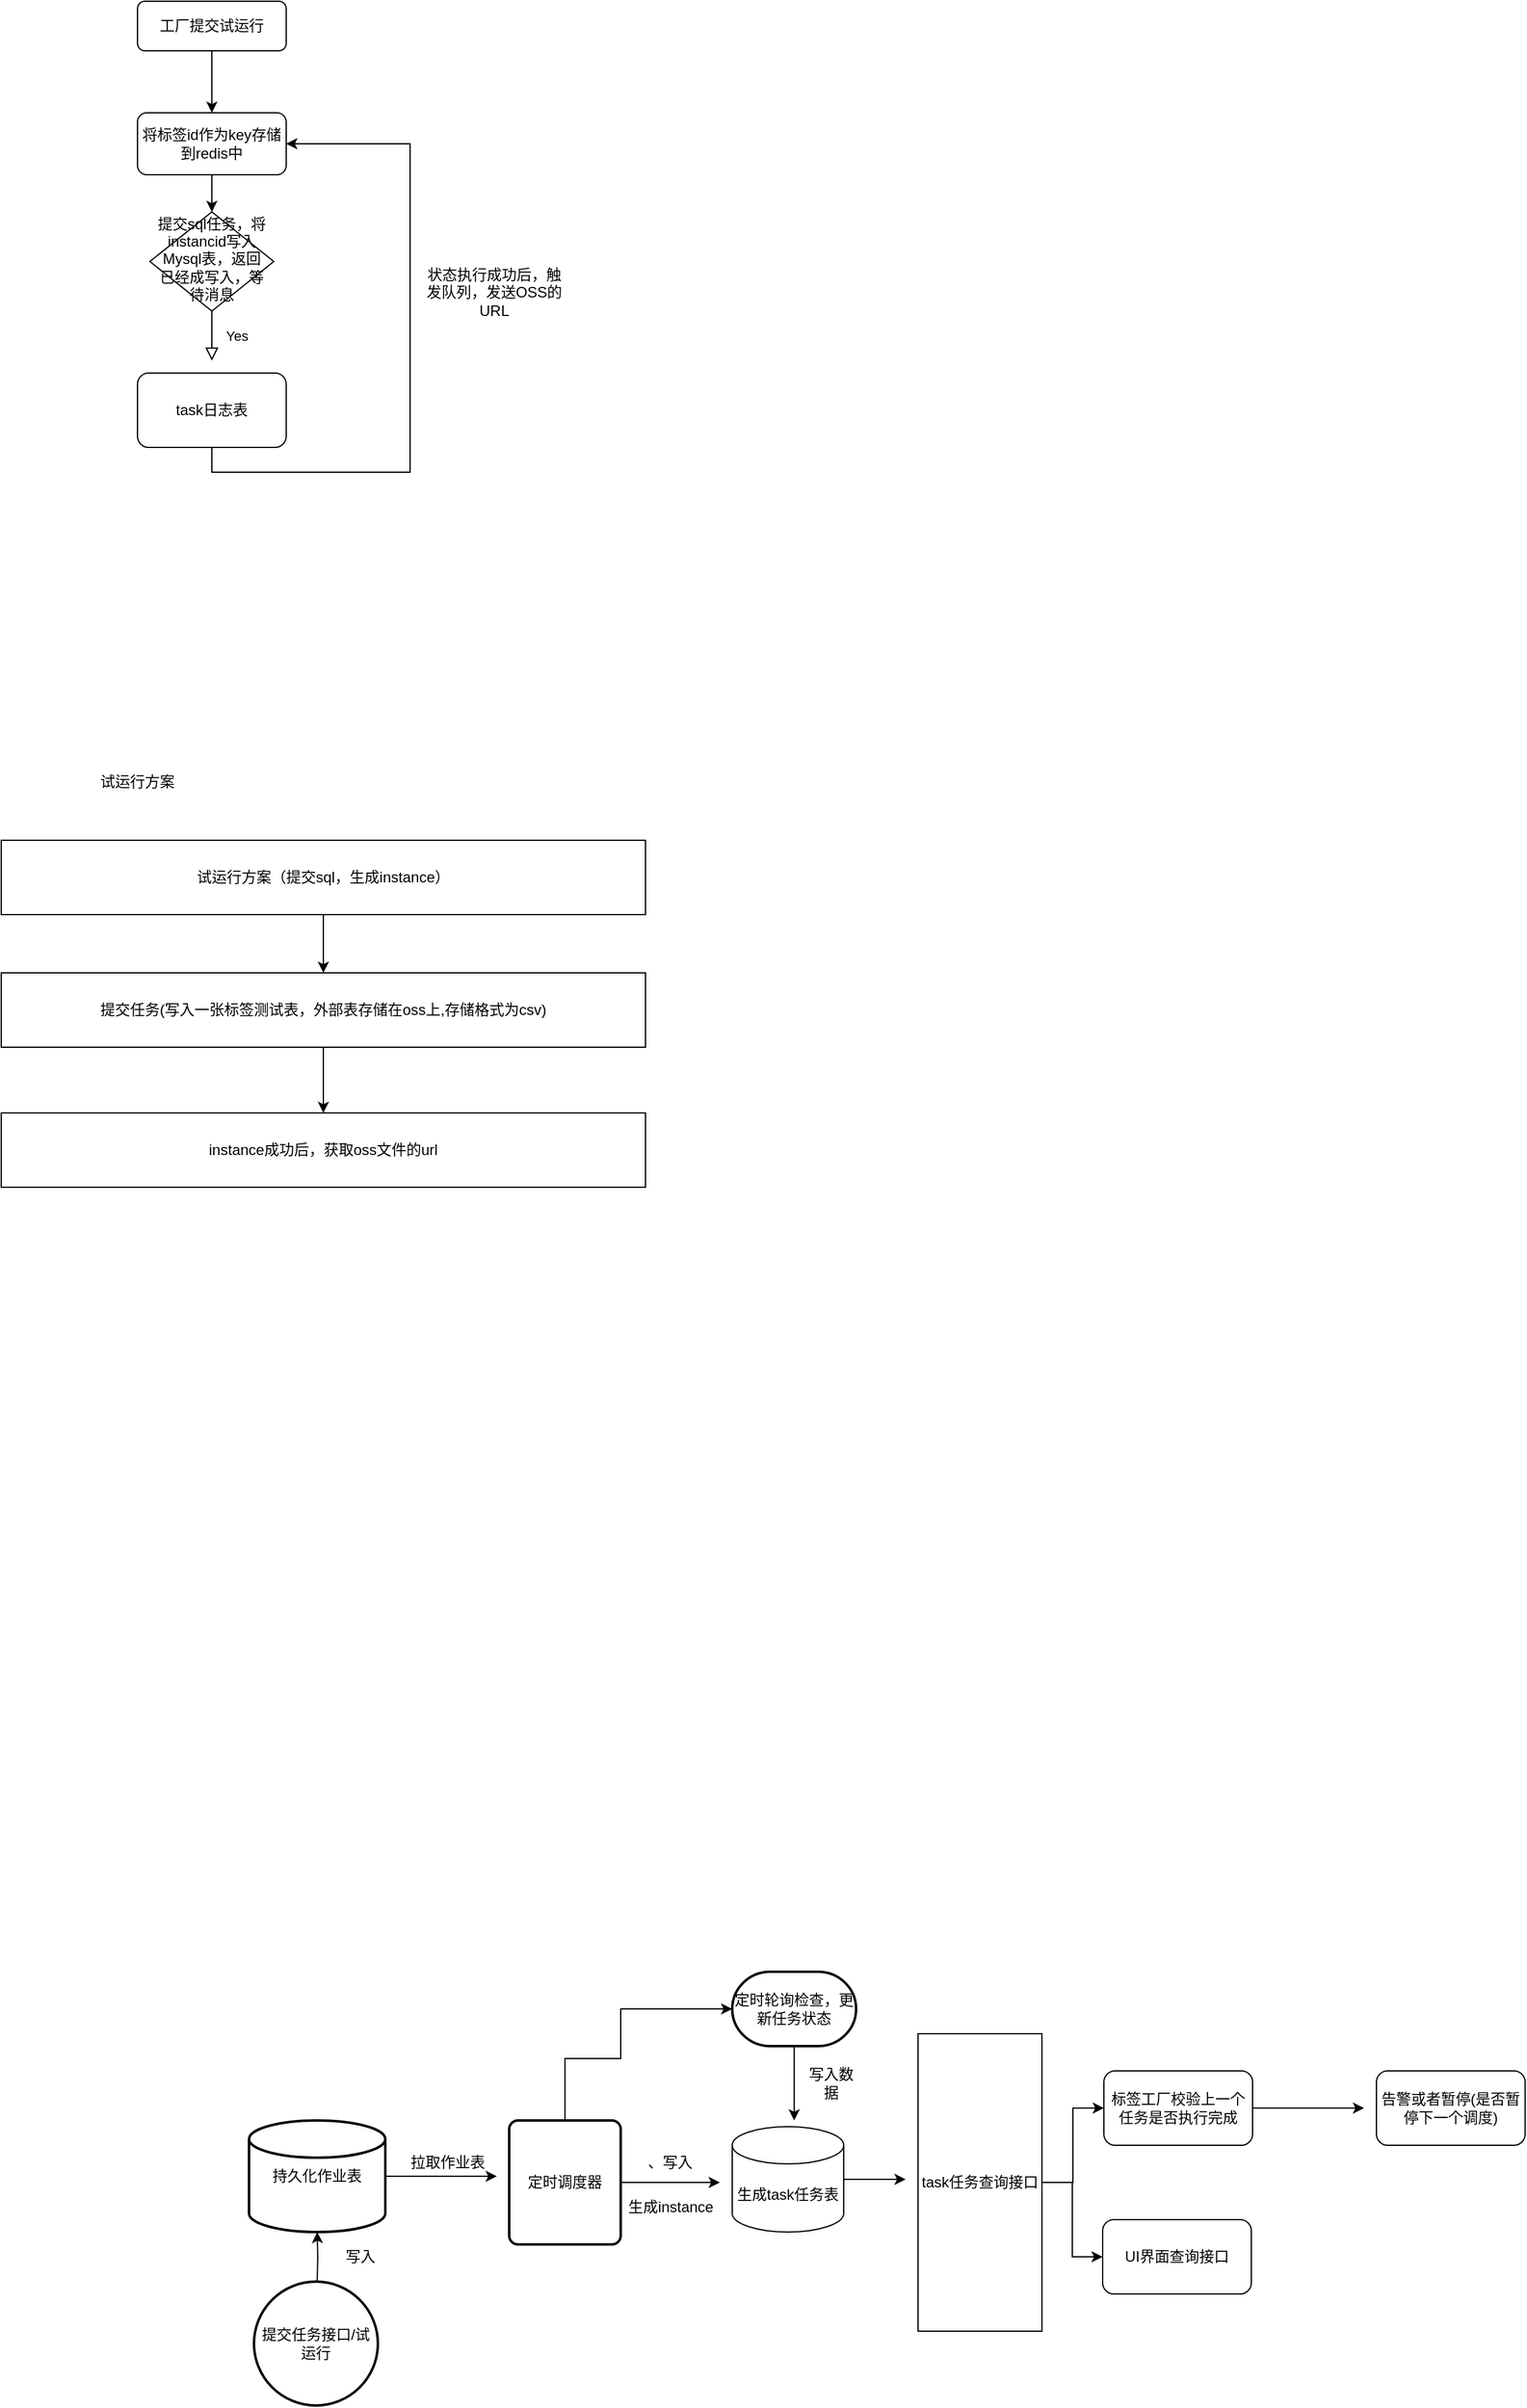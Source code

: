 <mxfile version="14.8.4" type="github">
  <diagram id="C5RBs43oDa-KdzZeNtuy" name="Page-1">
    <mxGraphModel dx="1800" dy="835" grid="1" gridSize="10" guides="1" tooltips="1" connect="1" arrows="1" fold="1" page="1" pageScale="1" pageWidth="827" pageHeight="1169" math="0" shadow="0">
      <root>
        <mxCell id="WIyWlLk6GJQsqaUBKTNV-0" />
        <mxCell id="WIyWlLk6GJQsqaUBKTNV-1" parent="WIyWlLk6GJQsqaUBKTNV-0" />
        <mxCell id="Pl5CHJV5vN_VHZbdLrqD-1" style="edgeStyle=orthogonalEdgeStyle;rounded=0;orthogonalLoop=1;jettySize=auto;html=1;entryX=0.5;entryY=0;entryDx=0;entryDy=0;" edge="1" parent="WIyWlLk6GJQsqaUBKTNV-1" source="WIyWlLk6GJQsqaUBKTNV-3" target="Pl5CHJV5vN_VHZbdLrqD-0">
          <mxGeometry relative="1" as="geometry" />
        </mxCell>
        <mxCell id="WIyWlLk6GJQsqaUBKTNV-3" value="工厂提交试运行" style="rounded=1;whiteSpace=wrap;html=1;fontSize=12;glass=0;strokeWidth=1;shadow=0;" parent="WIyWlLk6GJQsqaUBKTNV-1" vertex="1">
          <mxGeometry x="160" width="120" height="40" as="geometry" />
        </mxCell>
        <mxCell id="WIyWlLk6GJQsqaUBKTNV-4" value="Yes" style="rounded=0;html=1;jettySize=auto;orthogonalLoop=1;fontSize=11;endArrow=block;endFill=0;endSize=8;strokeWidth=1;shadow=0;labelBackgroundColor=none;edgeStyle=orthogonalEdgeStyle;" parent="WIyWlLk6GJQsqaUBKTNV-1" source="WIyWlLk6GJQsqaUBKTNV-6" edge="1">
          <mxGeometry y="20" relative="1" as="geometry">
            <mxPoint as="offset" />
            <mxPoint x="220" y="290" as="targetPoint" />
          </mxGeometry>
        </mxCell>
        <mxCell id="WIyWlLk6GJQsqaUBKTNV-6" value="提交sql任务，将instancid写入Mysql表，返回已经成写入，等待消息" style="rhombus;whiteSpace=wrap;html=1;shadow=0;fontFamily=Helvetica;fontSize=12;align=center;strokeWidth=1;spacing=6;spacingTop=-4;" parent="WIyWlLk6GJQsqaUBKTNV-1" vertex="1">
          <mxGeometry x="170" y="170" width="100" height="80" as="geometry" />
        </mxCell>
        <mxCell id="vJR7pnk0Y-MyIqnq0phN-4" value="" style="edgeStyle=orthogonalEdgeStyle;rounded=0;orthogonalLoop=1;jettySize=auto;html=1;" parent="WIyWlLk6GJQsqaUBKTNV-1" source="vJR7pnk0Y-MyIqnq0phN-0" target="vJR7pnk0Y-MyIqnq0phN-2" edge="1">
          <mxGeometry relative="1" as="geometry" />
        </mxCell>
        <mxCell id="vJR7pnk0Y-MyIqnq0phN-0" value="试运行方案（提交sql，生成instance）" style="rounded=0;whiteSpace=wrap;html=1;" parent="WIyWlLk6GJQsqaUBKTNV-1" vertex="1">
          <mxGeometry x="50" y="677" width="520" height="60" as="geometry" />
        </mxCell>
        <mxCell id="vJR7pnk0Y-MyIqnq0phN-7" style="edgeStyle=orthogonalEdgeStyle;rounded=0;orthogonalLoop=1;jettySize=auto;html=1;exitX=0.5;exitY=1;exitDx=0;exitDy=0;entryX=0.5;entryY=0;entryDx=0;entryDy=0;" parent="WIyWlLk6GJQsqaUBKTNV-1" source="vJR7pnk0Y-MyIqnq0phN-2" target="vJR7pnk0Y-MyIqnq0phN-6" edge="1">
          <mxGeometry relative="1" as="geometry" />
        </mxCell>
        <mxCell id="vJR7pnk0Y-MyIqnq0phN-2" value="提交任务(写入一张标签测试表，外部表存储在oss上,存储格式为csv)" style="rounded=0;whiteSpace=wrap;html=1;" parent="WIyWlLk6GJQsqaUBKTNV-1" vertex="1">
          <mxGeometry x="50" y="784" width="520" height="60" as="geometry" />
        </mxCell>
        <mxCell id="vJR7pnk0Y-MyIqnq0phN-6" value="instance成功后，获取oss文件的url" style="rounded=0;whiteSpace=wrap;html=1;" parent="WIyWlLk6GJQsqaUBKTNV-1" vertex="1">
          <mxGeometry x="50" y="897" width="520" height="60" as="geometry" />
        </mxCell>
        <mxCell id="Pl5CHJV5vN_VHZbdLrqD-2" style="edgeStyle=orthogonalEdgeStyle;rounded=0;orthogonalLoop=1;jettySize=auto;html=1;exitX=0.5;exitY=1;exitDx=0;exitDy=0;entryX=0.5;entryY=0;entryDx=0;entryDy=0;" edge="1" parent="WIyWlLk6GJQsqaUBKTNV-1" source="Pl5CHJV5vN_VHZbdLrqD-0" target="WIyWlLk6GJQsqaUBKTNV-6">
          <mxGeometry relative="1" as="geometry" />
        </mxCell>
        <mxCell id="Pl5CHJV5vN_VHZbdLrqD-0" value="将标签id作为key存储到redis中" style="rounded=1;whiteSpace=wrap;html=1;" vertex="1" parent="WIyWlLk6GJQsqaUBKTNV-1">
          <mxGeometry x="160" y="90" width="120" height="50" as="geometry" />
        </mxCell>
        <mxCell id="Pl5CHJV5vN_VHZbdLrqD-10" style="edgeStyle=orthogonalEdgeStyle;rounded=0;orthogonalLoop=1;jettySize=auto;html=1;exitX=0.5;exitY=0;exitDx=0;exitDy=0;entryX=0.5;entryY=1;entryDx=0;entryDy=0;" edge="1" parent="WIyWlLk6GJQsqaUBKTNV-1">
          <mxGeometry relative="1" as="geometry">
            <mxPoint x="305" y="1840" as="sourcePoint" />
            <mxPoint x="305" y="1800" as="targetPoint" />
          </mxGeometry>
        </mxCell>
        <mxCell id="Pl5CHJV5vN_VHZbdLrqD-12" value="&lt;span&gt;&lt;font style=&quot;vertical-align: inherit&quot;&gt;&lt;font style=&quot;vertical-align: inherit&quot;&gt;提交任务接口/试运行&lt;/font&gt;&lt;/font&gt;&lt;/span&gt;" style="strokeWidth=2;html=1;shape=mxgraph.flowchart.start_2;whiteSpace=wrap;" vertex="1" parent="WIyWlLk6GJQsqaUBKTNV-1">
          <mxGeometry x="254" y="1840" width="100" height="100" as="geometry" />
        </mxCell>
        <mxCell id="Pl5CHJV5vN_VHZbdLrqD-20" style="edgeStyle=orthogonalEdgeStyle;rounded=0;orthogonalLoop=1;jettySize=auto;html=1;exitX=1;exitY=0.5;exitDx=0;exitDy=0;exitPerimeter=0;" edge="1" parent="WIyWlLk6GJQsqaUBKTNV-1" source="Pl5CHJV5vN_VHZbdLrqD-14">
          <mxGeometry relative="1" as="geometry">
            <mxPoint x="450" y="1755" as="targetPoint" />
          </mxGeometry>
        </mxCell>
        <mxCell id="Pl5CHJV5vN_VHZbdLrqD-14" value="&lt;span style=&quot;font-family: &amp;#34;pingfang sc&amp;#34; , &amp;#34;helvetica&amp;#34; , &amp;#34;tahoma&amp;#34; , &amp;#34;arial&amp;#34; , &amp;#34;hiragino sans gb&amp;#34; , &amp;#34;microsoft yahei&amp;#34; , &amp;#34;simsun&amp;#34; , &amp;#34;heiti&amp;#34; , sans-serif ; text-align: left ; background-color: rgb(255 , 255 , 255)&quot;&gt;&lt;font style=&quot;vertical-align: inherit&quot;&gt;&lt;font style=&quot;vertical-align: inherit&quot;&gt;持久化作业表&lt;/font&gt;&lt;/font&gt;&lt;/span&gt;" style="strokeWidth=2;html=1;shape=mxgraph.flowchart.database;whiteSpace=wrap;" vertex="1" parent="WIyWlLk6GJQsqaUBKTNV-1">
          <mxGeometry x="250" y="1710" width="110" height="90" as="geometry" />
        </mxCell>
        <mxCell id="Pl5CHJV5vN_VHZbdLrqD-23" style="edgeStyle=orthogonalEdgeStyle;rounded=0;orthogonalLoop=1;jettySize=auto;html=1;" edge="1" parent="WIyWlLk6GJQsqaUBKTNV-1" source="Pl5CHJV5vN_VHZbdLrqD-17">
          <mxGeometry relative="1" as="geometry">
            <mxPoint x="630" y="1760" as="targetPoint" />
          </mxGeometry>
        </mxCell>
        <mxCell id="Pl5CHJV5vN_VHZbdLrqD-25" style="edgeStyle=orthogonalEdgeStyle;rounded=0;orthogonalLoop=1;jettySize=auto;html=1;exitX=0.5;exitY=0;exitDx=0;exitDy=0;entryX=0;entryY=0.5;entryDx=0;entryDy=0;entryPerimeter=0;" edge="1" parent="WIyWlLk6GJQsqaUBKTNV-1" source="Pl5CHJV5vN_VHZbdLrqD-17" target="Pl5CHJV5vN_VHZbdLrqD-24">
          <mxGeometry relative="1" as="geometry">
            <Array as="points">
              <mxPoint x="505" y="1660" />
              <mxPoint x="550" y="1660" />
              <mxPoint x="550" y="1620" />
            </Array>
          </mxGeometry>
        </mxCell>
        <mxCell id="Pl5CHJV5vN_VHZbdLrqD-17" value="&lt;font style=&quot;vertical-align: inherit&quot;&gt;&lt;font style=&quot;vertical-align: inherit&quot;&gt;定时调度器&lt;/font&gt;&lt;/font&gt;" style="rounded=1;whiteSpace=wrap;html=1;absoluteArcSize=1;arcSize=14;strokeWidth=2;" vertex="1" parent="WIyWlLk6GJQsqaUBKTNV-1">
          <mxGeometry x="460" y="1710" width="90" height="100" as="geometry" />
        </mxCell>
        <mxCell id="Pl5CHJV5vN_VHZbdLrqD-19" value="&lt;font style=&quot;vertical-align: inherit&quot;&gt;&lt;font style=&quot;vertical-align: inherit&quot;&gt;写入&lt;/font&gt;&lt;/font&gt;" style="text;html=1;strokeColor=none;fillColor=none;align=center;verticalAlign=middle;whiteSpace=wrap;rounded=0;" vertex="1" parent="WIyWlLk6GJQsqaUBKTNV-1">
          <mxGeometry x="320" y="1810" width="40" height="20" as="geometry" />
        </mxCell>
        <mxCell id="Pl5CHJV5vN_VHZbdLrqD-21" value="&lt;font style=&quot;vertical-align: inherit&quot;&gt;&lt;font style=&quot;vertical-align: inherit&quot;&gt;拉取作业表&lt;/font&gt;&lt;/font&gt;" style="text;html=1;align=center;verticalAlign=middle;resizable=0;points=[];autosize=1;strokeColor=none;" vertex="1" parent="WIyWlLk6GJQsqaUBKTNV-1">
          <mxGeometry x="370" y="1734" width="80" height="20" as="geometry" />
        </mxCell>
        <mxCell id="Pl5CHJV5vN_VHZbdLrqD-36" style="edgeStyle=orthogonalEdgeStyle;rounded=0;orthogonalLoop=1;jettySize=auto;html=1;" edge="1" parent="WIyWlLk6GJQsqaUBKTNV-1" source="Pl5CHJV5vN_VHZbdLrqD-22">
          <mxGeometry relative="1" as="geometry">
            <mxPoint x="780" y="1757.5" as="targetPoint" />
          </mxGeometry>
        </mxCell>
        <mxCell id="Pl5CHJV5vN_VHZbdLrqD-22" value="&lt;font style=&quot;vertical-align: inherit&quot;&gt;&lt;font style=&quot;vertical-align: inherit&quot;&gt;生成task任务表&lt;/font&gt;&lt;/font&gt;" style="shape=cylinder3;whiteSpace=wrap;html=1;boundedLbl=1;backgroundOutline=1;size=15;" vertex="1" parent="WIyWlLk6GJQsqaUBKTNV-1">
          <mxGeometry x="640" y="1715" width="90" height="85" as="geometry" />
        </mxCell>
        <mxCell id="Pl5CHJV5vN_VHZbdLrqD-29" style="edgeStyle=orthogonalEdgeStyle;rounded=0;orthogonalLoop=1;jettySize=auto;html=1;" edge="1" parent="WIyWlLk6GJQsqaUBKTNV-1" source="Pl5CHJV5vN_VHZbdLrqD-24">
          <mxGeometry relative="1" as="geometry">
            <mxPoint x="690" y="1710" as="targetPoint" />
          </mxGeometry>
        </mxCell>
        <mxCell id="Pl5CHJV5vN_VHZbdLrqD-24" value="&lt;font style=&quot;vertical-align: inherit&quot;&gt;&lt;font style=&quot;vertical-align: inherit&quot;&gt;&lt;font style=&quot;vertical-align: inherit&quot;&gt;&lt;font style=&quot;vertical-align: inherit&quot;&gt;&lt;font style=&quot;vertical-align: inherit&quot;&gt;&lt;font style=&quot;vertical-align: inherit&quot;&gt;定时轮询检查，更新任务状态&lt;/font&gt;&lt;/font&gt;&lt;/font&gt;&lt;/font&gt;&lt;/font&gt;&lt;/font&gt;" style="strokeWidth=2;html=1;shape=mxgraph.flowchart.terminator;whiteSpace=wrap;" vertex="1" parent="WIyWlLk6GJQsqaUBKTNV-1">
          <mxGeometry x="640" y="1590" width="100" height="60" as="geometry" />
        </mxCell>
        <mxCell id="Pl5CHJV5vN_VHZbdLrqD-26" value="&lt;font style=&quot;vertical-align: inherit&quot;&gt;&lt;font style=&quot;vertical-align: inherit&quot;&gt;、写入&lt;/font&gt;&lt;/font&gt;" style="text;html=1;strokeColor=none;fillColor=none;align=center;verticalAlign=middle;whiteSpace=wrap;rounded=0;" vertex="1" parent="WIyWlLk6GJQsqaUBKTNV-1">
          <mxGeometry x="570" y="1734" width="40" height="20" as="geometry" />
        </mxCell>
        <mxCell id="Pl5CHJV5vN_VHZbdLrqD-28" value="&lt;font style=&quot;vertical-align: inherit&quot;&gt;&lt;font style=&quot;vertical-align: inherit&quot;&gt;生成instance&lt;/font&gt;&lt;/font&gt;" style="text;html=1;align=center;verticalAlign=middle;resizable=0;points=[];autosize=1;strokeColor=none;" vertex="1" parent="WIyWlLk6GJQsqaUBKTNV-1">
          <mxGeometry x="550" y="1770" width="80" height="20" as="geometry" />
        </mxCell>
        <mxCell id="Pl5CHJV5vN_VHZbdLrqD-30" value="&lt;font style=&quot;vertical-align: inherit&quot;&gt;&lt;font style=&quot;vertical-align: inherit&quot;&gt;写入数据&lt;/font&gt;&lt;/font&gt;" style="text;html=1;strokeColor=none;fillColor=none;align=center;verticalAlign=middle;whiteSpace=wrap;rounded=0;" vertex="1" parent="WIyWlLk6GJQsqaUBKTNV-1">
          <mxGeometry x="700" y="1670" width="40" height="20" as="geometry" />
        </mxCell>
        <mxCell id="Pl5CHJV5vN_VHZbdLrqD-37" style="edgeStyle=orthogonalEdgeStyle;rounded=0;orthogonalLoop=1;jettySize=auto;html=1;entryX=0;entryY=0.5;entryDx=0;entryDy=0;" edge="1" parent="WIyWlLk6GJQsqaUBKTNV-1" source="Pl5CHJV5vN_VHZbdLrqD-32" target="Pl5CHJV5vN_VHZbdLrqD-33">
          <mxGeometry relative="1" as="geometry" />
        </mxCell>
        <mxCell id="Pl5CHJV5vN_VHZbdLrqD-38" style="edgeStyle=orthogonalEdgeStyle;rounded=0;orthogonalLoop=1;jettySize=auto;html=1;exitX=1;exitY=0.5;exitDx=0;exitDy=0;" edge="1" parent="WIyWlLk6GJQsqaUBKTNV-1" source="Pl5CHJV5vN_VHZbdLrqD-32" target="Pl5CHJV5vN_VHZbdLrqD-34">
          <mxGeometry relative="1" as="geometry" />
        </mxCell>
        <mxCell id="Pl5CHJV5vN_VHZbdLrqD-32" value="&lt;font style=&quot;vertical-align: inherit&quot;&gt;&lt;font style=&quot;vertical-align: inherit&quot;&gt;&lt;font style=&quot;vertical-align: inherit&quot;&gt;&lt;font style=&quot;vertical-align: inherit&quot;&gt;&lt;font style=&quot;vertical-align: inherit&quot;&gt;&lt;font style=&quot;vertical-align: inherit&quot;&gt;task任务查询接口&lt;/font&gt;&lt;/font&gt;&lt;/font&gt;&lt;/font&gt;&lt;/font&gt;&lt;/font&gt;" style="rounded=0;whiteSpace=wrap;html=1;" vertex="1" parent="WIyWlLk6GJQsqaUBKTNV-1">
          <mxGeometry x="790" y="1640" width="100" height="240" as="geometry" />
        </mxCell>
        <mxCell id="Pl5CHJV5vN_VHZbdLrqD-40" style="edgeStyle=orthogonalEdgeStyle;rounded=0;orthogonalLoop=1;jettySize=auto;html=1;exitX=1;exitY=0.5;exitDx=0;exitDy=0;" edge="1" parent="WIyWlLk6GJQsqaUBKTNV-1" source="Pl5CHJV5vN_VHZbdLrqD-33">
          <mxGeometry relative="1" as="geometry">
            <mxPoint x="1150" y="1700" as="targetPoint" />
          </mxGeometry>
        </mxCell>
        <mxCell id="Pl5CHJV5vN_VHZbdLrqD-33" value="&lt;font style=&quot;vertical-align: inherit&quot;&gt;&lt;font style=&quot;vertical-align: inherit&quot;&gt;标签工厂校验上一个任务是否执行完成&lt;/font&gt;&lt;/font&gt;" style="rounded=1;whiteSpace=wrap;html=1;" vertex="1" parent="WIyWlLk6GJQsqaUBKTNV-1">
          <mxGeometry x="940" y="1670" width="120" height="60" as="geometry" />
        </mxCell>
        <mxCell id="Pl5CHJV5vN_VHZbdLrqD-34" value="&lt;font style=&quot;vertical-align: inherit&quot;&gt;&lt;font style=&quot;vertical-align: inherit&quot;&gt;UI界面查询接口&lt;/font&gt;&lt;/font&gt;" style="rounded=1;whiteSpace=wrap;html=1;" vertex="1" parent="WIyWlLk6GJQsqaUBKTNV-1">
          <mxGeometry x="939" y="1790" width="120" height="60" as="geometry" />
        </mxCell>
        <mxCell id="Pl5CHJV5vN_VHZbdLrqD-39" value="&lt;font style=&quot;vertical-align: inherit&quot;&gt;&lt;font style=&quot;vertical-align: inherit&quot;&gt;告警或者暂停(是否暂停下一个调度)&lt;/font&gt;&lt;/font&gt;" style="rounded=1;whiteSpace=wrap;html=1;" vertex="1" parent="WIyWlLk6GJQsqaUBKTNV-1">
          <mxGeometry x="1160" y="1670" width="120" height="60" as="geometry" />
        </mxCell>
        <mxCell id="Pl5CHJV5vN_VHZbdLrqD-57" style="edgeStyle=orthogonalEdgeStyle;rounded=0;orthogonalLoop=1;jettySize=auto;html=1;exitX=0.5;exitY=1;exitDx=0;exitDy=0;entryX=1;entryY=0.5;entryDx=0;entryDy=0;" edge="1" parent="WIyWlLk6GJQsqaUBKTNV-1" source="Pl5CHJV5vN_VHZbdLrqD-41" target="Pl5CHJV5vN_VHZbdLrqD-0">
          <mxGeometry relative="1" as="geometry">
            <Array as="points">
              <mxPoint x="220" y="380" />
              <mxPoint x="380" y="380" />
              <mxPoint x="380" y="115" />
            </Array>
          </mxGeometry>
        </mxCell>
        <mxCell id="Pl5CHJV5vN_VHZbdLrqD-41" value="task日志表" style="rounded=1;whiteSpace=wrap;html=1;" vertex="1" parent="WIyWlLk6GJQsqaUBKTNV-1">
          <mxGeometry x="160" y="300" width="120" height="60" as="geometry" />
        </mxCell>
        <mxCell id="Pl5CHJV5vN_VHZbdLrqD-58" value="状态执行成功后，触发队列，发送OSS的URL" style="text;html=1;strokeColor=none;fillColor=none;align=center;verticalAlign=middle;whiteSpace=wrap;rounded=0;" vertex="1" parent="WIyWlLk6GJQsqaUBKTNV-1">
          <mxGeometry x="390" y="200" width="116" height="70" as="geometry" />
        </mxCell>
        <mxCell id="Pl5CHJV5vN_VHZbdLrqD-59" value="试运行方案" style="text;html=1;strokeColor=none;fillColor=none;align=center;verticalAlign=middle;whiteSpace=wrap;rounded=0;" vertex="1" parent="WIyWlLk6GJQsqaUBKTNV-1">
          <mxGeometry x="50" y="610" width="220" height="40" as="geometry" />
        </mxCell>
      </root>
    </mxGraphModel>
  </diagram>
</mxfile>
